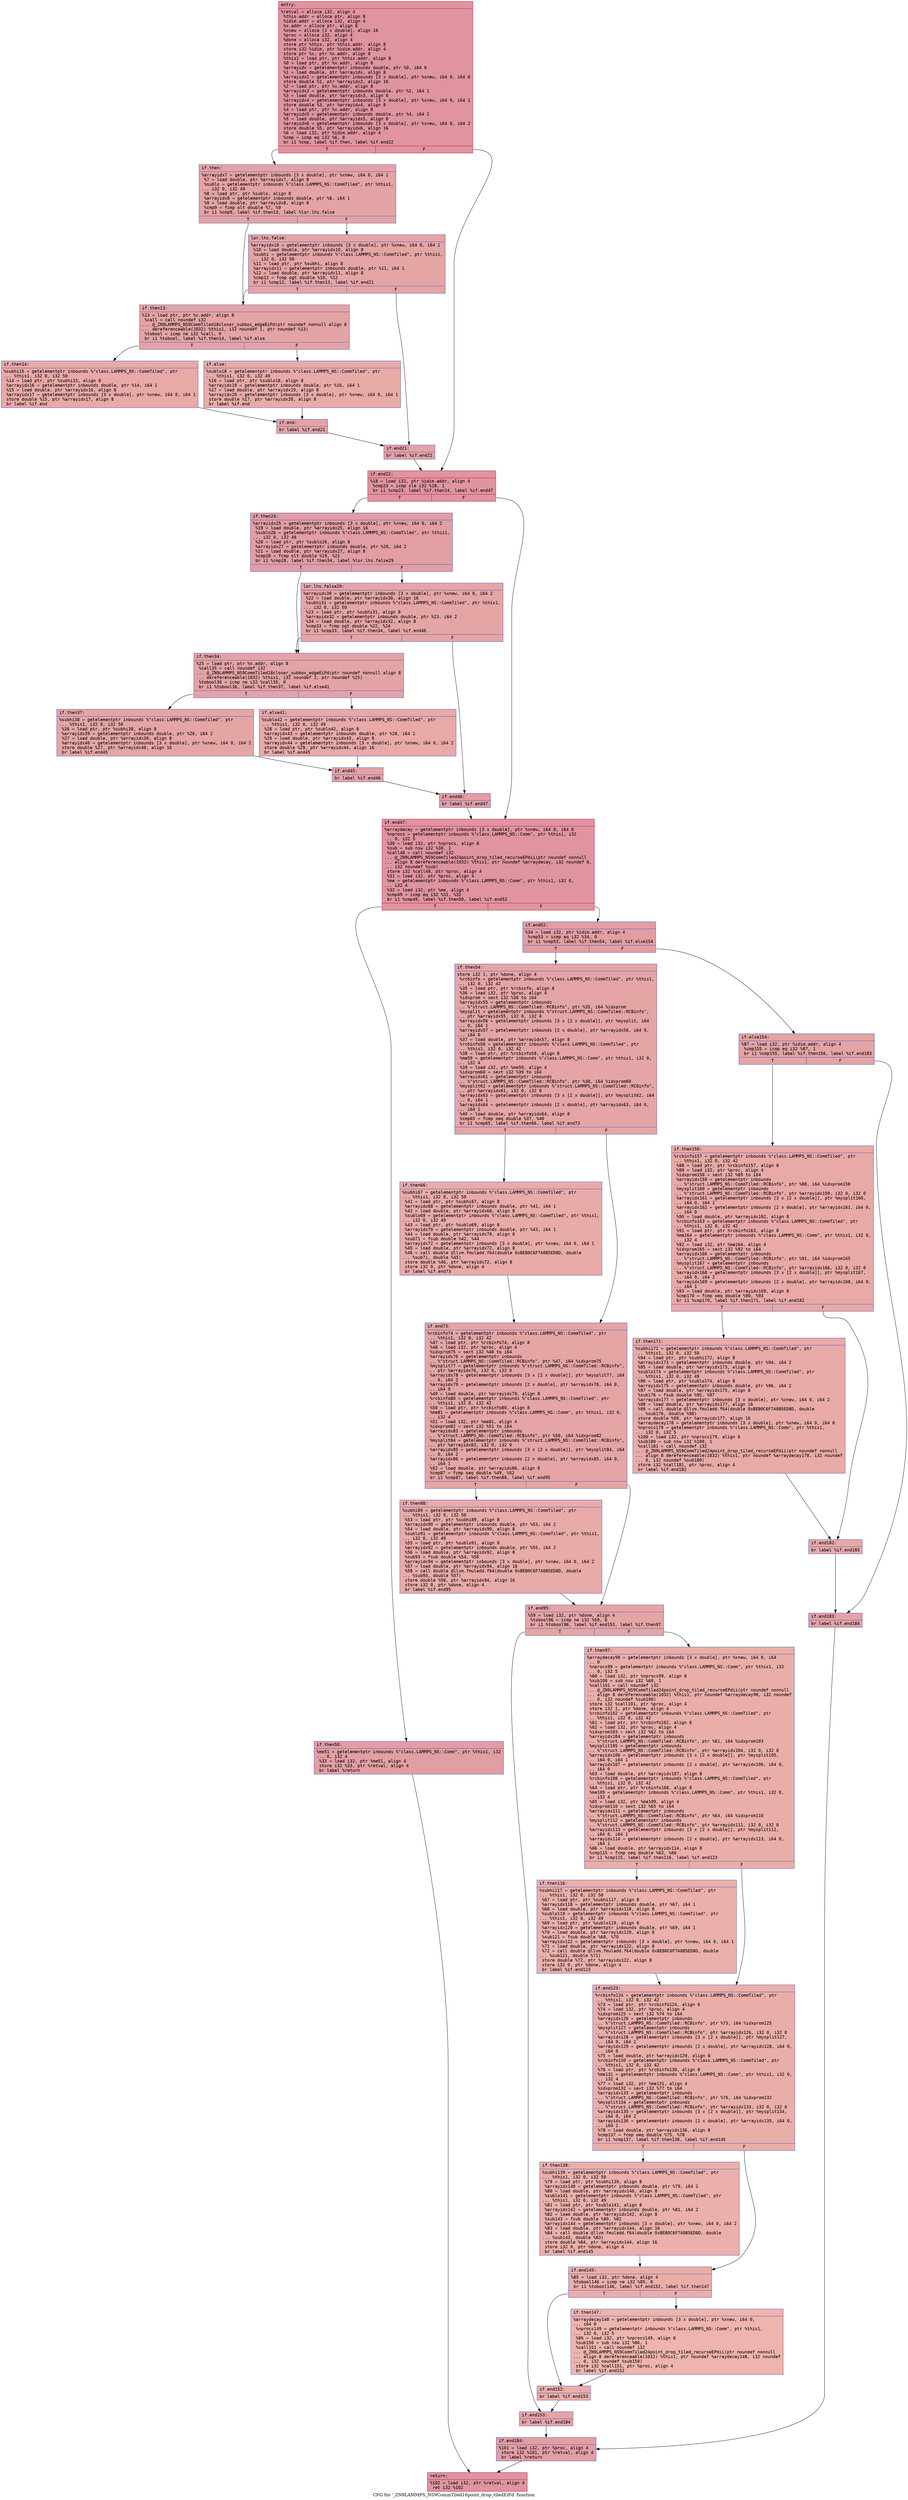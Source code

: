 digraph "CFG for '_ZN9LAMMPS_NS9CommTiled16point_drop_tiledEiPd' function" {
	label="CFG for '_ZN9LAMMPS_NS9CommTiled16point_drop_tiledEiPd' function";

	Node0x5560774e03c0 [shape=record,color="#b70d28ff", style=filled, fillcolor="#b70d2870" fontname="Courier",label="{entry:\l|  %retval = alloca i32, align 4\l  %this.addr = alloca ptr, align 8\l  %idim.addr = alloca i32, align 4\l  %x.addr = alloca ptr, align 8\l  %xnew = alloca [3 x double], align 16\l  %proc = alloca i32, align 4\l  %done = alloca i32, align 4\l  store ptr %this, ptr %this.addr, align 8\l  store i32 %idim, ptr %idim.addr, align 4\l  store ptr %x, ptr %x.addr, align 8\l  %this1 = load ptr, ptr %this.addr, align 8\l  %0 = load ptr, ptr %x.addr, align 8\l  %arrayidx = getelementptr inbounds double, ptr %0, i64 0\l  %1 = load double, ptr %arrayidx, align 8\l  %arrayidx2 = getelementptr inbounds [3 x double], ptr %xnew, i64 0, i64 0\l  store double %1, ptr %arrayidx2, align 16\l  %2 = load ptr, ptr %x.addr, align 8\l  %arrayidx3 = getelementptr inbounds double, ptr %2, i64 1\l  %3 = load double, ptr %arrayidx3, align 8\l  %arrayidx4 = getelementptr inbounds [3 x double], ptr %xnew, i64 0, i64 1\l  store double %3, ptr %arrayidx4, align 8\l  %4 = load ptr, ptr %x.addr, align 8\l  %arrayidx5 = getelementptr inbounds double, ptr %4, i64 2\l  %5 = load double, ptr %arrayidx5, align 8\l  %arrayidx6 = getelementptr inbounds [3 x double], ptr %xnew, i64 0, i64 2\l  store double %5, ptr %arrayidx6, align 16\l  %6 = load i32, ptr %idim.addr, align 4\l  %cmp = icmp eq i32 %6, 0\l  br i1 %cmp, label %if.then, label %if.end22\l|{<s0>T|<s1>F}}"];
	Node0x5560774e03c0:s0 -> Node0x5560774e1750[tooltip="entry -> if.then\nProbability 37.50%" ];
	Node0x5560774e03c0:s1 -> Node0x5560774e17c0[tooltip="entry -> if.end22\nProbability 62.50%" ];
	Node0x5560774e1750 [shape=record,color="#3d50c3ff", style=filled, fillcolor="#c32e3170" fontname="Courier",label="{if.then:\l|  %arrayidx7 = getelementptr inbounds [3 x double], ptr %xnew, i64 0, i64 1\l  %7 = load double, ptr %arrayidx7, align 8\l  %sublo = getelementptr inbounds %\"class.LAMMPS_NS::CommTiled\", ptr %this1,\l... i32 0, i32 49\l  %8 = load ptr, ptr %sublo, align 8\l  %arrayidx8 = getelementptr inbounds double, ptr %8, i64 1\l  %9 = load double, ptr %arrayidx8, align 8\l  %cmp9 = fcmp olt double %7, %9\l  br i1 %cmp9, label %if.then13, label %lor.lhs.false\l|{<s0>T|<s1>F}}"];
	Node0x5560774e1750:s0 -> Node0x5560774e0bb0[tooltip="if.then -> if.then13\nProbability 50.00%" ];
	Node0x5560774e1750:s1 -> Node0x5560774e0c30[tooltip="if.then -> lor.lhs.false\nProbability 50.00%" ];
	Node0x5560774e0c30 [shape=record,color="#3d50c3ff", style=filled, fillcolor="#c5333470" fontname="Courier",label="{lor.lhs.false:\l|  %arrayidx10 = getelementptr inbounds [3 x double], ptr %xnew, i64 0, i64 1\l  %10 = load double, ptr %arrayidx10, align 8\l  %subhi = getelementptr inbounds %\"class.LAMMPS_NS::CommTiled\", ptr %this1,\l... i32 0, i32 50\l  %11 = load ptr, ptr %subhi, align 8\l  %arrayidx11 = getelementptr inbounds double, ptr %11, i64 1\l  %12 = load double, ptr %arrayidx11, align 8\l  %cmp12 = fcmp ogt double %10, %12\l  br i1 %cmp12, label %if.then13, label %if.end21\l|{<s0>T|<s1>F}}"];
	Node0x5560774e0c30:s0 -> Node0x5560774e0bb0[tooltip="lor.lhs.false -> if.then13\nProbability 50.00%" ];
	Node0x5560774e0c30:s1 -> Node0x5560774e25c0[tooltip="lor.lhs.false -> if.end21\nProbability 50.00%" ];
	Node0x5560774e0bb0 [shape=record,color="#3d50c3ff", style=filled, fillcolor="#c32e3170" fontname="Courier",label="{if.then13:\l|  %13 = load ptr, ptr %x.addr, align 8\l  %call = call noundef i32\l... @_ZN9LAMMPS_NS9CommTiled18closer_subbox_edgeEiPd(ptr noundef nonnull align 8\l... dereferenceable(1032) %this1, i32 noundef 1, ptr noundef %13)\l  %tobool = icmp ne i32 %call, 0\l  br i1 %tobool, label %if.then14, label %if.else\l|{<s0>T|<s1>F}}"];
	Node0x5560774e0bb0:s0 -> Node0x5560774e28c0[tooltip="if.then13 -> if.then14\nProbability 62.50%" ];
	Node0x5560774e0bb0:s1 -> Node0x5560774e2910[tooltip="if.then13 -> if.else\nProbability 37.50%" ];
	Node0x5560774e28c0 [shape=record,color="#3d50c3ff", style=filled, fillcolor="#ca3b3770" fontname="Courier",label="{if.then14:\l|  %subhi15 = getelementptr inbounds %\"class.LAMMPS_NS::CommTiled\", ptr\l... %this1, i32 0, i32 50\l  %14 = load ptr, ptr %subhi15, align 8\l  %arrayidx16 = getelementptr inbounds double, ptr %14, i64 1\l  %15 = load double, ptr %arrayidx16, align 8\l  %arrayidx17 = getelementptr inbounds [3 x double], ptr %xnew, i64 0, i64 1\l  store double %15, ptr %arrayidx17, align 8\l  br label %if.end\l}"];
	Node0x5560774e28c0 -> Node0x5560774e2e70[tooltip="if.then14 -> if.end\nProbability 100.00%" ];
	Node0x5560774e2910 [shape=record,color="#3d50c3ff", style=filled, fillcolor="#cc403a70" fontname="Courier",label="{if.else:\l|  %sublo18 = getelementptr inbounds %\"class.LAMMPS_NS::CommTiled\", ptr\l... %this1, i32 0, i32 49\l  %16 = load ptr, ptr %sublo18, align 8\l  %arrayidx19 = getelementptr inbounds double, ptr %16, i64 1\l  %17 = load double, ptr %arrayidx19, align 8\l  %arrayidx20 = getelementptr inbounds [3 x double], ptr %xnew, i64 0, i64 1\l  store double %17, ptr %arrayidx20, align 8\l  br label %if.end\l}"];
	Node0x5560774e2910 -> Node0x5560774e2e70[tooltip="if.else -> if.end\nProbability 100.00%" ];
	Node0x5560774e2e70 [shape=record,color="#3d50c3ff", style=filled, fillcolor="#c32e3170" fontname="Courier",label="{if.end:\l|  br label %if.end21\l}"];
	Node0x5560774e2e70 -> Node0x5560774e25c0[tooltip="if.end -> if.end21\nProbability 100.00%" ];
	Node0x5560774e25c0 [shape=record,color="#3d50c3ff", style=filled, fillcolor="#c32e3170" fontname="Courier",label="{if.end21:\l|  br label %if.end22\l}"];
	Node0x5560774e25c0 -> Node0x5560774e17c0[tooltip="if.end21 -> if.end22\nProbability 100.00%" ];
	Node0x5560774e17c0 [shape=record,color="#b70d28ff", style=filled, fillcolor="#b70d2870" fontname="Courier",label="{if.end22:\l|  %18 = load i32, ptr %idim.addr, align 4\l  %cmp23 = icmp sle i32 %18, 1\l  br i1 %cmp23, label %if.then24, label %if.end47\l|{<s0>T|<s1>F}}"];
	Node0x5560774e17c0:s0 -> Node0x5560774e3610[tooltip="if.end22 -> if.then24\nProbability 50.00%" ];
	Node0x5560774e17c0:s1 -> Node0x5560774e3690[tooltip="if.end22 -> if.end47\nProbability 50.00%" ];
	Node0x5560774e3610 [shape=record,color="#3d50c3ff", style=filled, fillcolor="#be242e70" fontname="Courier",label="{if.then24:\l|  %arrayidx25 = getelementptr inbounds [3 x double], ptr %xnew, i64 0, i64 2\l  %19 = load double, ptr %arrayidx25, align 16\l  %sublo26 = getelementptr inbounds %\"class.LAMMPS_NS::CommTiled\", ptr %this1,\l... i32 0, i32 49\l  %20 = load ptr, ptr %sublo26, align 8\l  %arrayidx27 = getelementptr inbounds double, ptr %20, i64 2\l  %21 = load double, ptr %arrayidx27, align 8\l  %cmp28 = fcmp olt double %19, %21\l  br i1 %cmp28, label %if.then34, label %lor.lhs.false29\l|{<s0>T|<s1>F}}"];
	Node0x5560774e3610:s0 -> Node0x5560774e1ef0[tooltip="if.then24 -> if.then34\nProbability 50.00%" ];
	Node0x5560774e3610:s1 -> Node0x5560774e1f70[tooltip="if.then24 -> lor.lhs.false29\nProbability 50.00%" ];
	Node0x5560774e1f70 [shape=record,color="#3d50c3ff", style=filled, fillcolor="#c5333470" fontname="Courier",label="{lor.lhs.false29:\l|  %arrayidx30 = getelementptr inbounds [3 x double], ptr %xnew, i64 0, i64 2\l  %22 = load double, ptr %arrayidx30, align 16\l  %subhi31 = getelementptr inbounds %\"class.LAMMPS_NS::CommTiled\", ptr %this1,\l... i32 0, i32 50\l  %23 = load ptr, ptr %subhi31, align 8\l  %arrayidx32 = getelementptr inbounds double, ptr %23, i64 2\l  %24 = load double, ptr %arrayidx32, align 8\l  %cmp33 = fcmp ogt double %22, %24\l  br i1 %cmp33, label %if.then34, label %if.end46\l|{<s0>T|<s1>F}}"];
	Node0x5560774e1f70:s0 -> Node0x5560774e1ef0[tooltip="lor.lhs.false29 -> if.then34\nProbability 50.00%" ];
	Node0x5560774e1f70:s1 -> Node0x5560774e4600[tooltip="lor.lhs.false29 -> if.end46\nProbability 50.00%" ];
	Node0x5560774e1ef0 [shape=record,color="#3d50c3ff", style=filled, fillcolor="#c32e3170" fontname="Courier",label="{if.then34:\l|  %25 = load ptr, ptr %x.addr, align 8\l  %call35 = call noundef i32\l... @_ZN9LAMMPS_NS9CommTiled18closer_subbox_edgeEiPd(ptr noundef nonnull align 8\l... dereferenceable(1032) %this1, i32 noundef 2, ptr noundef %25)\l  %tobool36 = icmp ne i32 %call35, 0\l  br i1 %tobool36, label %if.then37, label %if.else41\l|{<s0>T|<s1>F}}"];
	Node0x5560774e1ef0:s0 -> Node0x5560774e4900[tooltip="if.then34 -> if.then37\nProbability 62.50%" ];
	Node0x5560774e1ef0:s1 -> Node0x5560774e4980[tooltip="if.then34 -> if.else41\nProbability 37.50%" ];
	Node0x5560774e4900 [shape=record,color="#3d50c3ff", style=filled, fillcolor="#c5333470" fontname="Courier",label="{if.then37:\l|  %subhi38 = getelementptr inbounds %\"class.LAMMPS_NS::CommTiled\", ptr\l... %this1, i32 0, i32 50\l  %26 = load ptr, ptr %subhi38, align 8\l  %arrayidx39 = getelementptr inbounds double, ptr %26, i64 2\l  %27 = load double, ptr %arrayidx39, align 8\l  %arrayidx40 = getelementptr inbounds [3 x double], ptr %xnew, i64 0, i64 2\l  store double %27, ptr %arrayidx40, align 16\l  br label %if.end45\l}"];
	Node0x5560774e4900 -> Node0x5560774e4ed0[tooltip="if.then37 -> if.end45\nProbability 100.00%" ];
	Node0x5560774e4980 [shape=record,color="#3d50c3ff", style=filled, fillcolor="#ca3b3770" fontname="Courier",label="{if.else41:\l|  %sublo42 = getelementptr inbounds %\"class.LAMMPS_NS::CommTiled\", ptr\l... %this1, i32 0, i32 49\l  %28 = load ptr, ptr %sublo42, align 8\l  %arrayidx43 = getelementptr inbounds double, ptr %28, i64 2\l  %29 = load double, ptr %arrayidx43, align 8\l  %arrayidx44 = getelementptr inbounds [3 x double], ptr %xnew, i64 0, i64 2\l  store double %29, ptr %arrayidx44, align 16\l  br label %if.end45\l}"];
	Node0x5560774e4980 -> Node0x5560774e4ed0[tooltip="if.else41 -> if.end45\nProbability 100.00%" ];
	Node0x5560774e4ed0 [shape=record,color="#3d50c3ff", style=filled, fillcolor="#c32e3170" fontname="Courier",label="{if.end45:\l|  br label %if.end46\l}"];
	Node0x5560774e4ed0 -> Node0x5560774e4600[tooltip="if.end45 -> if.end46\nProbability 100.00%" ];
	Node0x5560774e4600 [shape=record,color="#3d50c3ff", style=filled, fillcolor="#be242e70" fontname="Courier",label="{if.end46:\l|  br label %if.end47\l}"];
	Node0x5560774e4600 -> Node0x5560774e3690[tooltip="if.end46 -> if.end47\nProbability 100.00%" ];
	Node0x5560774e3690 [shape=record,color="#b70d28ff", style=filled, fillcolor="#b70d2870" fontname="Courier",label="{if.end47:\l|  %arraydecay = getelementptr inbounds [3 x double], ptr %xnew, i64 0, i64 0\l  %nprocs = getelementptr inbounds %\"class.LAMMPS_NS::Comm\", ptr %this1, i32\l... 0, i32 5\l  %30 = load i32, ptr %nprocs, align 8\l  %sub = sub nsw i32 %30, 1\l  %call48 = call noundef i32\l... @_ZN9LAMMPS_NS9CommTiled24point_drop_tiled_recurseEPdii(ptr noundef nonnull\l... align 8 dereferenceable(1032) %this1, ptr noundef %arraydecay, i32 noundef 0,\l... i32 noundef %sub)\l  store i32 %call48, ptr %proc, align 4\l  %31 = load i32, ptr %proc, align 4\l  %me = getelementptr inbounds %\"class.LAMMPS_NS::Comm\", ptr %this1, i32 0,\l... i32 4\l  %32 = load i32, ptr %me, align 4\l  %cmp49 = icmp eq i32 %31, %32\l  br i1 %cmp49, label %if.then50, label %if.end52\l|{<s0>T|<s1>F}}"];
	Node0x5560774e3690:s0 -> Node0x5560774e5da0[tooltip="if.end47 -> if.then50\nProbability 50.00%" ];
	Node0x5560774e3690:s1 -> Node0x5560774e5df0[tooltip="if.end47 -> if.end52\nProbability 50.00%" ];
	Node0x5560774e5da0 [shape=record,color="#3d50c3ff", style=filled, fillcolor="#be242e70" fontname="Courier",label="{if.then50:\l|  %me51 = getelementptr inbounds %\"class.LAMMPS_NS::Comm\", ptr %this1, i32\l... 0, i32 4\l  %33 = load i32, ptr %me51, align 4\l  store i32 %33, ptr %retval, align 4\l  br label %return\l}"];
	Node0x5560774e5da0 -> Node0x5560774e6120[tooltip="if.then50 -> return\nProbability 100.00%" ];
	Node0x5560774e5df0 [shape=record,color="#3d50c3ff", style=filled, fillcolor="#be242e70" fontname="Courier",label="{if.end52:\l|  %34 = load i32, ptr %idim.addr, align 4\l  %cmp53 = icmp eq i32 %34, 0\l  br i1 %cmp53, label %if.then54, label %if.else154\l|{<s0>T|<s1>F}}"];
	Node0x5560774e5df0:s0 -> Node0x5560774e6330[tooltip="if.end52 -> if.then54\nProbability 37.50%" ];
	Node0x5560774e5df0:s1 -> Node0x5560774e63b0[tooltip="if.end52 -> if.else154\nProbability 62.50%" ];
	Node0x5560774e6330 [shape=record,color="#3d50c3ff", style=filled, fillcolor="#c5333470" fontname="Courier",label="{if.then54:\l|  store i32 1, ptr %done, align 4\l  %rcbinfo = getelementptr inbounds %\"class.LAMMPS_NS::CommTiled\", ptr %this1,\l... i32 0, i32 42\l  %35 = load ptr, ptr %rcbinfo, align 8\l  %36 = load i32, ptr %proc, align 4\l  %idxprom = sext i32 %36 to i64\l  %arrayidx55 = getelementptr inbounds\l... %\"struct.LAMMPS_NS::CommTiled::RCBinfo\", ptr %35, i64 %idxprom\l  %mysplit = getelementptr inbounds %\"struct.LAMMPS_NS::CommTiled::RCBinfo\",\l... ptr %arrayidx55, i32 0, i32 0\l  %arrayidx56 = getelementptr inbounds [3 x [2 x double]], ptr %mysplit, i64\l... 0, i64 1\l  %arrayidx57 = getelementptr inbounds [2 x double], ptr %arrayidx56, i64 0,\l... i64 0\l  %37 = load double, ptr %arrayidx57, align 8\l  %rcbinfo58 = getelementptr inbounds %\"class.LAMMPS_NS::CommTiled\", ptr\l... %this1, i32 0, i32 42\l  %38 = load ptr, ptr %rcbinfo58, align 8\l  %me59 = getelementptr inbounds %\"class.LAMMPS_NS::Comm\", ptr %this1, i32 0,\l... i32 4\l  %39 = load i32, ptr %me59, align 4\l  %idxprom60 = sext i32 %39 to i64\l  %arrayidx61 = getelementptr inbounds\l... %\"struct.LAMMPS_NS::CommTiled::RCBinfo\", ptr %38, i64 %idxprom60\l  %mysplit62 = getelementptr inbounds %\"struct.LAMMPS_NS::CommTiled::RCBinfo\",\l... ptr %arrayidx61, i32 0, i32 0\l  %arrayidx63 = getelementptr inbounds [3 x [2 x double]], ptr %mysplit62, i64\l... 0, i64 1\l  %arrayidx64 = getelementptr inbounds [2 x double], ptr %arrayidx63, i64 0,\l... i64 1\l  %40 = load double, ptr %arrayidx64, align 8\l  %cmp65 = fcmp oeq double %37, %40\l  br i1 %cmp65, label %if.then66, label %if.end73\l|{<s0>T|<s1>F}}"];
	Node0x5560774e6330:s0 -> Node0x5560774e7440[tooltip="if.then54 -> if.then66\nProbability 62.50%" ];
	Node0x5560774e6330:s1 -> Node0x5560774e74c0[tooltip="if.then54 -> if.end73\nProbability 37.50%" ];
	Node0x5560774e7440 [shape=record,color="#3d50c3ff", style=filled, fillcolor="#cc403a70" fontname="Courier",label="{if.then66:\l|  %subhi67 = getelementptr inbounds %\"class.LAMMPS_NS::CommTiled\", ptr\l... %this1, i32 0, i32 50\l  %41 = load ptr, ptr %subhi67, align 8\l  %arrayidx68 = getelementptr inbounds double, ptr %41, i64 1\l  %42 = load double, ptr %arrayidx68, align 8\l  %sublo69 = getelementptr inbounds %\"class.LAMMPS_NS::CommTiled\", ptr %this1,\l... i32 0, i32 49\l  %43 = load ptr, ptr %sublo69, align 8\l  %arrayidx70 = getelementptr inbounds double, ptr %43, i64 1\l  %44 = load double, ptr %arrayidx70, align 8\l  %sub71 = fsub double %42, %44\l  %arrayidx72 = getelementptr inbounds [3 x double], ptr %xnew, i64 0, i64 1\l  %45 = load double, ptr %arrayidx72, align 8\l  %46 = call double @llvm.fmuladd.f64(double 0xBEB0C6F7A0B5ED8D, double\l... %sub71, double %45)\l  store double %46, ptr %arrayidx72, align 8\l  store i32 0, ptr %done, align 4\l  br label %if.end73\l}"];
	Node0x5560774e7440 -> Node0x5560774e74c0[tooltip="if.then66 -> if.end73\nProbability 100.00%" ];
	Node0x5560774e74c0 [shape=record,color="#3d50c3ff", style=filled, fillcolor="#c5333470" fontname="Courier",label="{if.end73:\l|  %rcbinfo74 = getelementptr inbounds %\"class.LAMMPS_NS::CommTiled\", ptr\l... %this1, i32 0, i32 42\l  %47 = load ptr, ptr %rcbinfo74, align 8\l  %48 = load i32, ptr %proc, align 4\l  %idxprom75 = sext i32 %48 to i64\l  %arrayidx76 = getelementptr inbounds\l... %\"struct.LAMMPS_NS::CommTiled::RCBinfo\", ptr %47, i64 %idxprom75\l  %mysplit77 = getelementptr inbounds %\"struct.LAMMPS_NS::CommTiled::RCBinfo\",\l... ptr %arrayidx76, i32 0, i32 0\l  %arrayidx78 = getelementptr inbounds [3 x [2 x double]], ptr %mysplit77, i64\l... 0, i64 2\l  %arrayidx79 = getelementptr inbounds [2 x double], ptr %arrayidx78, i64 0,\l... i64 0\l  %49 = load double, ptr %arrayidx79, align 8\l  %rcbinfo80 = getelementptr inbounds %\"class.LAMMPS_NS::CommTiled\", ptr\l... %this1, i32 0, i32 42\l  %50 = load ptr, ptr %rcbinfo80, align 8\l  %me81 = getelementptr inbounds %\"class.LAMMPS_NS::Comm\", ptr %this1, i32 0,\l... i32 4\l  %51 = load i32, ptr %me81, align 4\l  %idxprom82 = sext i32 %51 to i64\l  %arrayidx83 = getelementptr inbounds\l... %\"struct.LAMMPS_NS::CommTiled::RCBinfo\", ptr %50, i64 %idxprom82\l  %mysplit84 = getelementptr inbounds %\"struct.LAMMPS_NS::CommTiled::RCBinfo\",\l... ptr %arrayidx83, i32 0, i32 0\l  %arrayidx85 = getelementptr inbounds [3 x [2 x double]], ptr %mysplit84, i64\l... 0, i64 2\l  %arrayidx86 = getelementptr inbounds [2 x double], ptr %arrayidx85, i64 0,\l... i64 1\l  %52 = load double, ptr %arrayidx86, align 8\l  %cmp87 = fcmp oeq double %49, %52\l  br i1 %cmp87, label %if.then88, label %if.end95\l|{<s0>T|<s1>F}}"];
	Node0x5560774e74c0:s0 -> Node0x5560774e9d60[tooltip="if.end73 -> if.then88\nProbability 62.50%" ];
	Node0x5560774e74c0:s1 -> Node0x5560774e9de0[tooltip="if.end73 -> if.end95\nProbability 37.50%" ];
	Node0x5560774e9d60 [shape=record,color="#3d50c3ff", style=filled, fillcolor="#cc403a70" fontname="Courier",label="{if.then88:\l|  %subhi89 = getelementptr inbounds %\"class.LAMMPS_NS::CommTiled\", ptr\l... %this1, i32 0, i32 50\l  %53 = load ptr, ptr %subhi89, align 8\l  %arrayidx90 = getelementptr inbounds double, ptr %53, i64 2\l  %54 = load double, ptr %arrayidx90, align 8\l  %sublo91 = getelementptr inbounds %\"class.LAMMPS_NS::CommTiled\", ptr %this1,\l... i32 0, i32 49\l  %55 = load ptr, ptr %sublo91, align 8\l  %arrayidx92 = getelementptr inbounds double, ptr %55, i64 2\l  %56 = load double, ptr %arrayidx92, align 8\l  %sub93 = fsub double %54, %56\l  %arrayidx94 = getelementptr inbounds [3 x double], ptr %xnew, i64 0, i64 2\l  %57 = load double, ptr %arrayidx94, align 16\l  %58 = call double @llvm.fmuladd.f64(double 0xBEB0C6F7A0B5ED8D, double\l... %sub93, double %57)\l  store double %58, ptr %arrayidx94, align 16\l  store i32 0, ptr %done, align 4\l  br label %if.end95\l}"];
	Node0x5560774e9d60 -> Node0x5560774e9de0[tooltip="if.then88 -> if.end95\nProbability 100.00%" ];
	Node0x5560774e9de0 [shape=record,color="#3d50c3ff", style=filled, fillcolor="#c5333470" fontname="Courier",label="{if.end95:\l|  %59 = load i32, ptr %done, align 4\l  %tobool96 = icmp ne i32 %59, 0\l  br i1 %tobool96, label %if.end153, label %if.then97\l|{<s0>T|<s1>F}}"];
	Node0x5560774e9de0:s0 -> Node0x5560774eab20[tooltip="if.end95 -> if.end153\nProbability 62.50%" ];
	Node0x5560774e9de0:s1 -> Node0x5560774eab70[tooltip="if.end95 -> if.then97\nProbability 37.50%" ];
	Node0x5560774eab70 [shape=record,color="#3d50c3ff", style=filled, fillcolor="#d0473d70" fontname="Courier",label="{if.then97:\l|  %arraydecay98 = getelementptr inbounds [3 x double], ptr %xnew, i64 0, i64\l... 0\l  %nprocs99 = getelementptr inbounds %\"class.LAMMPS_NS::Comm\", ptr %this1, i32\l... 0, i32 5\l  %60 = load i32, ptr %nprocs99, align 8\l  %sub100 = sub nsw i32 %60, 1\l  %call101 = call noundef i32\l... @_ZN9LAMMPS_NS9CommTiled24point_drop_tiled_recurseEPdii(ptr noundef nonnull\l... align 8 dereferenceable(1032) %this1, ptr noundef %arraydecay98, i32 noundef\l... 0, i32 noundef %sub100)\l  store i32 %call101, ptr %proc, align 4\l  store i32 1, ptr %done, align 4\l  %rcbinfo102 = getelementptr inbounds %\"class.LAMMPS_NS::CommTiled\", ptr\l... %this1, i32 0, i32 42\l  %61 = load ptr, ptr %rcbinfo102, align 8\l  %62 = load i32, ptr %proc, align 4\l  %idxprom103 = sext i32 %62 to i64\l  %arrayidx104 = getelementptr inbounds\l... %\"struct.LAMMPS_NS::CommTiled::RCBinfo\", ptr %61, i64 %idxprom103\l  %mysplit105 = getelementptr inbounds\l... %\"struct.LAMMPS_NS::CommTiled::RCBinfo\", ptr %arrayidx104, i32 0, i32 0\l  %arrayidx106 = getelementptr inbounds [3 x [2 x double]], ptr %mysplit105,\l... i64 0, i64 1\l  %arrayidx107 = getelementptr inbounds [2 x double], ptr %arrayidx106, i64 0,\l... i64 0\l  %63 = load double, ptr %arrayidx107, align 8\l  %rcbinfo108 = getelementptr inbounds %\"class.LAMMPS_NS::CommTiled\", ptr\l... %this1, i32 0, i32 42\l  %64 = load ptr, ptr %rcbinfo108, align 8\l  %me109 = getelementptr inbounds %\"class.LAMMPS_NS::Comm\", ptr %this1, i32 0,\l... i32 4\l  %65 = load i32, ptr %me109, align 4\l  %idxprom110 = sext i32 %65 to i64\l  %arrayidx111 = getelementptr inbounds\l... %\"struct.LAMMPS_NS::CommTiled::RCBinfo\", ptr %64, i64 %idxprom110\l  %mysplit112 = getelementptr inbounds\l... %\"struct.LAMMPS_NS::CommTiled::RCBinfo\", ptr %arrayidx111, i32 0, i32 0\l  %arrayidx113 = getelementptr inbounds [3 x [2 x double]], ptr %mysplit112,\l... i64 0, i64 1\l  %arrayidx114 = getelementptr inbounds [2 x double], ptr %arrayidx113, i64 0,\l... i64 1\l  %66 = load double, ptr %arrayidx114, align 8\l  %cmp115 = fcmp oeq double %63, %66\l  br i1 %cmp115, label %if.then116, label %if.end123\l|{<s0>T|<s1>F}}"];
	Node0x5560774eab70:s0 -> Node0x5560774ec110[tooltip="if.then97 -> if.then116\nProbability 62.50%" ];
	Node0x5560774eab70:s1 -> Node0x5560774ec190[tooltip="if.then97 -> if.end123\nProbability 37.50%" ];
	Node0x5560774ec110 [shape=record,color="#3d50c3ff", style=filled, fillcolor="#d24b4070" fontname="Courier",label="{if.then116:\l|  %subhi117 = getelementptr inbounds %\"class.LAMMPS_NS::CommTiled\", ptr\l... %this1, i32 0, i32 50\l  %67 = load ptr, ptr %subhi117, align 8\l  %arrayidx118 = getelementptr inbounds double, ptr %67, i64 1\l  %68 = load double, ptr %arrayidx118, align 8\l  %sublo119 = getelementptr inbounds %\"class.LAMMPS_NS::CommTiled\", ptr\l... %this1, i32 0, i32 49\l  %69 = load ptr, ptr %sublo119, align 8\l  %arrayidx120 = getelementptr inbounds double, ptr %69, i64 1\l  %70 = load double, ptr %arrayidx120, align 8\l  %sub121 = fsub double %68, %70\l  %arrayidx122 = getelementptr inbounds [3 x double], ptr %xnew, i64 0, i64 1\l  %71 = load double, ptr %arrayidx122, align 8\l  %72 = call double @llvm.fmuladd.f64(double 0xBEB0C6F7A0B5ED8D, double\l... %sub121, double %71)\l  store double %72, ptr %arrayidx122, align 8\l  store i32 0, ptr %done, align 4\l  br label %if.end123\l}"];
	Node0x5560774ec110 -> Node0x5560774ec190[tooltip="if.then116 -> if.end123\nProbability 100.00%" ];
	Node0x5560774ec190 [shape=record,color="#3d50c3ff", style=filled, fillcolor="#d0473d70" fontname="Courier",label="{if.end123:\l|  %rcbinfo124 = getelementptr inbounds %\"class.LAMMPS_NS::CommTiled\", ptr\l... %this1, i32 0, i32 42\l  %73 = load ptr, ptr %rcbinfo124, align 8\l  %74 = load i32, ptr %proc, align 4\l  %idxprom125 = sext i32 %74 to i64\l  %arrayidx126 = getelementptr inbounds\l... %\"struct.LAMMPS_NS::CommTiled::RCBinfo\", ptr %73, i64 %idxprom125\l  %mysplit127 = getelementptr inbounds\l... %\"struct.LAMMPS_NS::CommTiled::RCBinfo\", ptr %arrayidx126, i32 0, i32 0\l  %arrayidx128 = getelementptr inbounds [3 x [2 x double]], ptr %mysplit127,\l... i64 0, i64 2\l  %arrayidx129 = getelementptr inbounds [2 x double], ptr %arrayidx128, i64 0,\l... i64 0\l  %75 = load double, ptr %arrayidx129, align 8\l  %rcbinfo130 = getelementptr inbounds %\"class.LAMMPS_NS::CommTiled\", ptr\l... %this1, i32 0, i32 42\l  %76 = load ptr, ptr %rcbinfo130, align 8\l  %me131 = getelementptr inbounds %\"class.LAMMPS_NS::Comm\", ptr %this1, i32 0,\l... i32 4\l  %77 = load i32, ptr %me131, align 4\l  %idxprom132 = sext i32 %77 to i64\l  %arrayidx133 = getelementptr inbounds\l... %\"struct.LAMMPS_NS::CommTiled::RCBinfo\", ptr %76, i64 %idxprom132\l  %mysplit134 = getelementptr inbounds\l... %\"struct.LAMMPS_NS::CommTiled::RCBinfo\", ptr %arrayidx133, i32 0, i32 0\l  %arrayidx135 = getelementptr inbounds [3 x [2 x double]], ptr %mysplit134,\l... i64 0, i64 2\l  %arrayidx136 = getelementptr inbounds [2 x double], ptr %arrayidx135, i64 0,\l... i64 1\l  %78 = load double, ptr %arrayidx136, align 8\l  %cmp137 = fcmp oeq double %75, %78\l  br i1 %cmp137, label %if.then138, label %if.end145\l|{<s0>T|<s1>F}}"];
	Node0x5560774ec190:s0 -> Node0x5560774edc30[tooltip="if.end123 -> if.then138\nProbability 62.50%" ];
	Node0x5560774ec190:s1 -> Node0x5560774edcb0[tooltip="if.end123 -> if.end145\nProbability 37.50%" ];
	Node0x5560774edc30 [shape=record,color="#3d50c3ff", style=filled, fillcolor="#d24b4070" fontname="Courier",label="{if.then138:\l|  %subhi139 = getelementptr inbounds %\"class.LAMMPS_NS::CommTiled\", ptr\l... %this1, i32 0, i32 50\l  %79 = load ptr, ptr %subhi139, align 8\l  %arrayidx140 = getelementptr inbounds double, ptr %79, i64 2\l  %80 = load double, ptr %arrayidx140, align 8\l  %sublo141 = getelementptr inbounds %\"class.LAMMPS_NS::CommTiled\", ptr\l... %this1, i32 0, i32 49\l  %81 = load ptr, ptr %sublo141, align 8\l  %arrayidx142 = getelementptr inbounds double, ptr %81, i64 2\l  %82 = load double, ptr %arrayidx142, align 8\l  %sub143 = fsub double %80, %82\l  %arrayidx144 = getelementptr inbounds [3 x double], ptr %xnew, i64 0, i64 2\l  %83 = load double, ptr %arrayidx144, align 16\l  %84 = call double @llvm.fmuladd.f64(double 0xBEB0C6F7A0B5ED8D, double\l... %sub143, double %83)\l  store double %84, ptr %arrayidx144, align 16\l  store i32 0, ptr %done, align 4\l  br label %if.end145\l}"];
	Node0x5560774edc30 -> Node0x5560774edcb0[tooltip="if.then138 -> if.end145\nProbability 100.00%" ];
	Node0x5560774edcb0 [shape=record,color="#3d50c3ff", style=filled, fillcolor="#d0473d70" fontname="Courier",label="{if.end145:\l|  %85 = load i32, ptr %done, align 4\l  %tobool146 = icmp ne i32 %85, 0\l  br i1 %tobool146, label %if.end152, label %if.then147\l|{<s0>T|<s1>F}}"];
	Node0x5560774edcb0:s0 -> Node0x5560774eea10[tooltip="if.end145 -> if.end152\nProbability 62.50%" ];
	Node0x5560774edcb0:s1 -> Node0x5560774eea60[tooltip="if.end145 -> if.then147\nProbability 37.50%" ];
	Node0x5560774eea60 [shape=record,color="#3d50c3ff", style=filled, fillcolor="#d8564670" fontname="Courier",label="{if.then147:\l|  %arraydecay148 = getelementptr inbounds [3 x double], ptr %xnew, i64 0,\l... i64 0\l  %nprocs149 = getelementptr inbounds %\"class.LAMMPS_NS::Comm\", ptr %this1,\l... i32 0, i32 5\l  %86 = load i32, ptr %nprocs149, align 8\l  %sub150 = sub nsw i32 %86, 1\l  %call151 = call noundef i32\l... @_ZN9LAMMPS_NS9CommTiled24point_drop_tiled_recurseEPdii(ptr noundef nonnull\l... align 8 dereferenceable(1032) %this1, ptr noundef %arraydecay148, i32 noundef\l... 0, i32 noundef %sub150)\l  store i32 %call151, ptr %proc, align 4\l  br label %if.end152\l}"];
	Node0x5560774eea60 -> Node0x5560774eea10[tooltip="if.then147 -> if.end152\nProbability 100.00%" ];
	Node0x5560774eea10 [shape=record,color="#3d50c3ff", style=filled, fillcolor="#d0473d70" fontname="Courier",label="{if.end152:\l|  br label %if.end153\l}"];
	Node0x5560774eea10 -> Node0x5560774eab20[tooltip="if.end152 -> if.end153\nProbability 100.00%" ];
	Node0x5560774eab20 [shape=record,color="#3d50c3ff", style=filled, fillcolor="#c5333470" fontname="Courier",label="{if.end153:\l|  br label %if.end184\l}"];
	Node0x5560774eab20 -> Node0x5560774ef1a0[tooltip="if.end153 -> if.end184\nProbability 100.00%" ];
	Node0x5560774e63b0 [shape=record,color="#3d50c3ff", style=filled, fillcolor="#c32e3170" fontname="Courier",label="{if.else154:\l|  %87 = load i32, ptr %idim.addr, align 4\l  %cmp155 = icmp eq i32 %87, 1\l  br i1 %cmp155, label %if.then156, label %if.end183\l|{<s0>T|<s1>F}}"];
	Node0x5560774e63b0:s0 -> Node0x5560774ef370[tooltip="if.else154 -> if.then156\nProbability 50.00%" ];
	Node0x5560774e63b0:s1 -> Node0x5560774ef3f0[tooltip="if.else154 -> if.end183\nProbability 50.00%" ];
	Node0x5560774ef370 [shape=record,color="#3d50c3ff", style=filled, fillcolor="#ca3b3770" fontname="Courier",label="{if.then156:\l|  %rcbinfo157 = getelementptr inbounds %\"class.LAMMPS_NS::CommTiled\", ptr\l... %this1, i32 0, i32 42\l  %88 = load ptr, ptr %rcbinfo157, align 8\l  %89 = load i32, ptr %proc, align 4\l  %idxprom158 = sext i32 %89 to i64\l  %arrayidx159 = getelementptr inbounds\l... %\"struct.LAMMPS_NS::CommTiled::RCBinfo\", ptr %88, i64 %idxprom158\l  %mysplit160 = getelementptr inbounds\l... %\"struct.LAMMPS_NS::CommTiled::RCBinfo\", ptr %arrayidx159, i32 0, i32 0\l  %arrayidx161 = getelementptr inbounds [3 x [2 x double]], ptr %mysplit160,\l... i64 0, i64 2\l  %arrayidx162 = getelementptr inbounds [2 x double], ptr %arrayidx161, i64 0,\l... i64 0\l  %90 = load double, ptr %arrayidx162, align 8\l  %rcbinfo163 = getelementptr inbounds %\"class.LAMMPS_NS::CommTiled\", ptr\l... %this1, i32 0, i32 42\l  %91 = load ptr, ptr %rcbinfo163, align 8\l  %me164 = getelementptr inbounds %\"class.LAMMPS_NS::Comm\", ptr %this1, i32 0,\l... i32 4\l  %92 = load i32, ptr %me164, align 4\l  %idxprom165 = sext i32 %92 to i64\l  %arrayidx166 = getelementptr inbounds\l... %\"struct.LAMMPS_NS::CommTiled::RCBinfo\", ptr %91, i64 %idxprom165\l  %mysplit167 = getelementptr inbounds\l... %\"struct.LAMMPS_NS::CommTiled::RCBinfo\", ptr %arrayidx166, i32 0, i32 0\l  %arrayidx168 = getelementptr inbounds [3 x [2 x double]], ptr %mysplit167,\l... i64 0, i64 2\l  %arrayidx169 = getelementptr inbounds [2 x double], ptr %arrayidx168, i64 0,\l... i64 1\l  %93 = load double, ptr %arrayidx169, align 8\l  %cmp170 = fcmp oeq double %90, %93\l  br i1 %cmp170, label %if.then171, label %if.end182\l|{<s0>T|<s1>F}}"];
	Node0x5560774ef370:s0 -> Node0x5560774e7e00[tooltip="if.then156 -> if.then171\nProbability 62.50%" ];
	Node0x5560774ef370:s1 -> Node0x5560774e7e80[tooltip="if.then156 -> if.end182\nProbability 37.50%" ];
	Node0x5560774e7e00 [shape=record,color="#3d50c3ff", style=filled, fillcolor="#cc403a70" fontname="Courier",label="{if.then171:\l|  %subhi172 = getelementptr inbounds %\"class.LAMMPS_NS::CommTiled\", ptr\l... %this1, i32 0, i32 50\l  %94 = load ptr, ptr %subhi172, align 8\l  %arrayidx173 = getelementptr inbounds double, ptr %94, i64 2\l  %95 = load double, ptr %arrayidx173, align 8\l  %sublo174 = getelementptr inbounds %\"class.LAMMPS_NS::CommTiled\", ptr\l... %this1, i32 0, i32 49\l  %96 = load ptr, ptr %sublo174, align 8\l  %arrayidx175 = getelementptr inbounds double, ptr %96, i64 2\l  %97 = load double, ptr %arrayidx175, align 8\l  %sub176 = fsub double %95, %97\l  %arrayidx177 = getelementptr inbounds [3 x double], ptr %xnew, i64 0, i64 2\l  %98 = load double, ptr %arrayidx177, align 16\l  %99 = call double @llvm.fmuladd.f64(double 0xBEB0C6F7A0B5ED8D, double\l... %sub176, double %98)\l  store double %99, ptr %arrayidx177, align 16\l  %arraydecay178 = getelementptr inbounds [3 x double], ptr %xnew, i64 0, i64 0\l  %nprocs179 = getelementptr inbounds %\"class.LAMMPS_NS::Comm\", ptr %this1,\l... i32 0, i32 5\l  %100 = load i32, ptr %nprocs179, align 8\l  %sub180 = sub nsw i32 %100, 1\l  %call181 = call noundef i32\l... @_ZN9LAMMPS_NS9CommTiled24point_drop_tiled_recurseEPdii(ptr noundef nonnull\l... align 8 dereferenceable(1032) %this1, ptr noundef %arraydecay178, i32 noundef\l... 0, i32 noundef %sub180)\l  store i32 %call181, ptr %proc, align 4\l  br label %if.end182\l}"];
	Node0x5560774e7e00 -> Node0x5560774e7e80[tooltip="if.then171 -> if.end182\nProbability 100.00%" ];
	Node0x5560774e7e80 [shape=record,color="#3d50c3ff", style=filled, fillcolor="#ca3b3770" fontname="Courier",label="{if.end182:\l|  br label %if.end183\l}"];
	Node0x5560774e7e80 -> Node0x5560774ef3f0[tooltip="if.end182 -> if.end183\nProbability 100.00%" ];
	Node0x5560774ef3f0 [shape=record,color="#3d50c3ff", style=filled, fillcolor="#c32e3170" fontname="Courier",label="{if.end183:\l|  br label %if.end184\l}"];
	Node0x5560774ef3f0 -> Node0x5560774ef1a0[tooltip="if.end183 -> if.end184\nProbability 100.00%" ];
	Node0x5560774ef1a0 [shape=record,color="#3d50c3ff", style=filled, fillcolor="#be242e70" fontname="Courier",label="{if.end184:\l|  %101 = load i32, ptr %proc, align 4\l  store i32 %101, ptr %retval, align 4\l  br label %return\l}"];
	Node0x5560774ef1a0 -> Node0x5560774e6120[tooltip="if.end184 -> return\nProbability 100.00%" ];
	Node0x5560774e6120 [shape=record,color="#b70d28ff", style=filled, fillcolor="#b70d2870" fontname="Courier",label="{return:\l|  %102 = load i32, ptr %retval, align 4\l  ret i32 %102\l}"];
}
